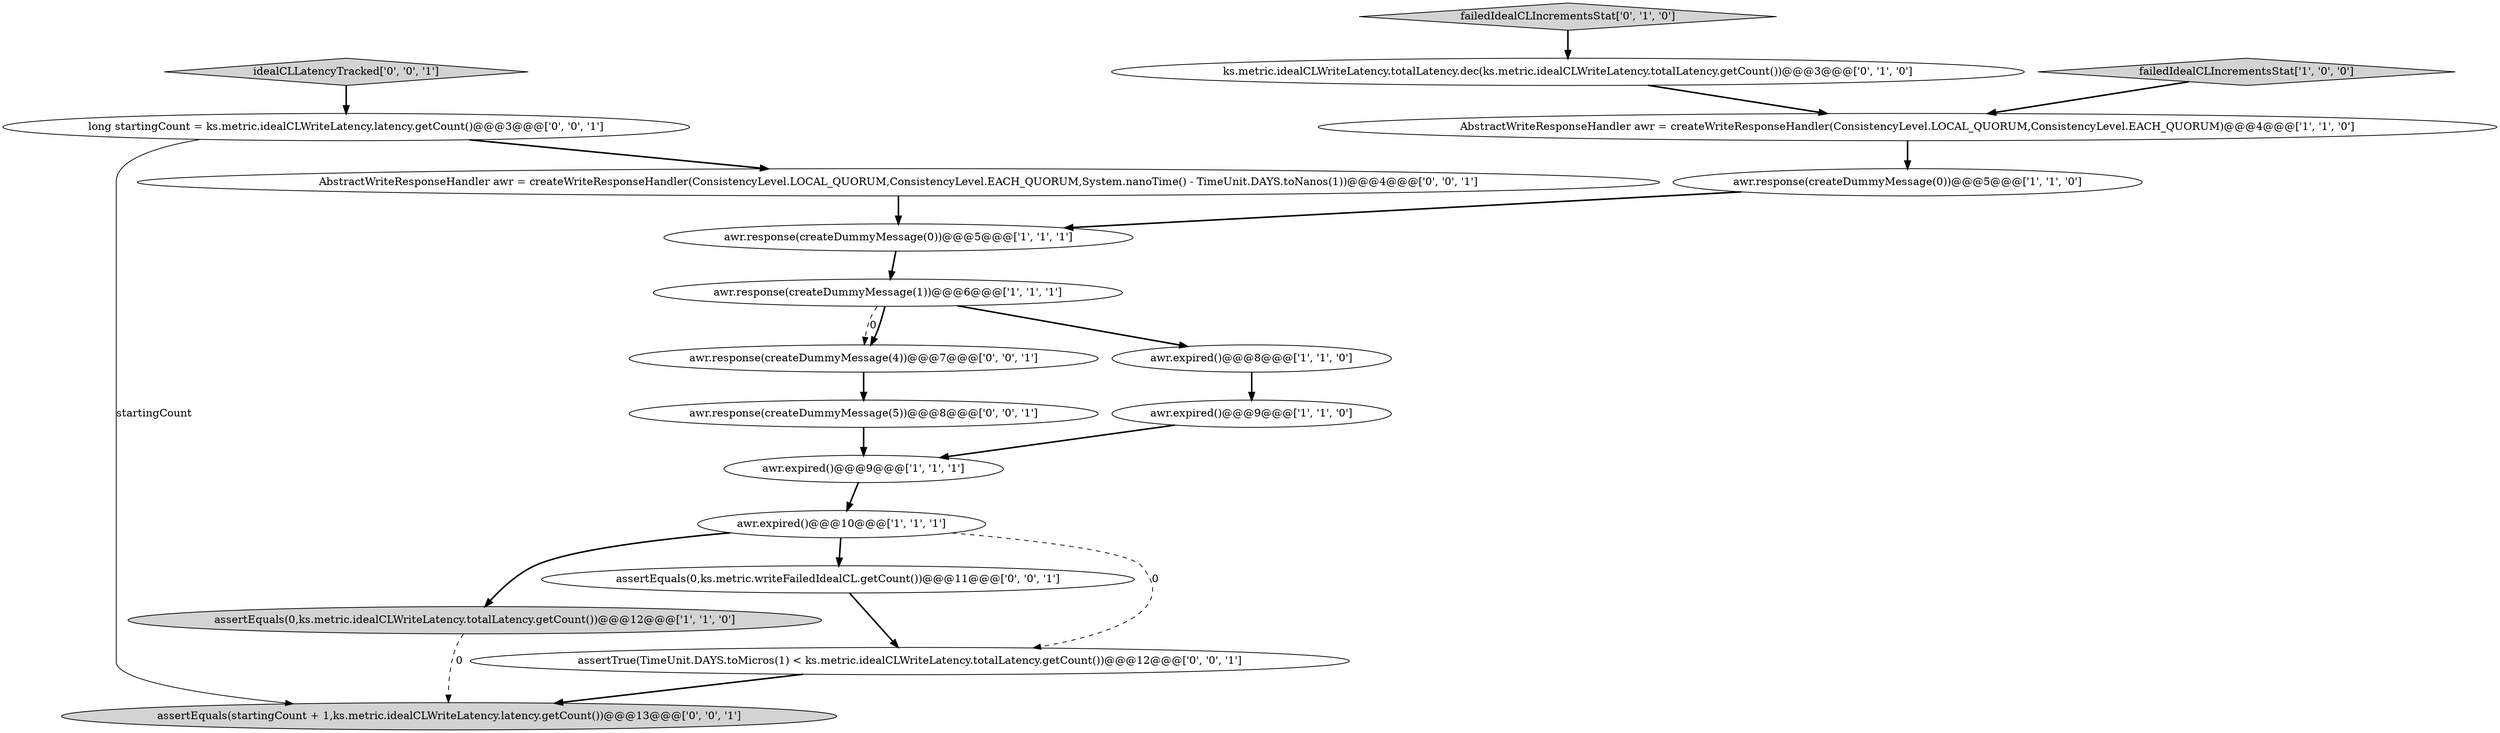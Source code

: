 digraph {
17 [style = filled, label = "assertEquals(startingCount + 1,ks.metric.idealCLWriteLatency.latency.getCount())@@@13@@@['0', '0', '1']", fillcolor = lightgray, shape = ellipse image = "AAA0AAABBB3BBB"];
14 [style = filled, label = "idealCLLatencyTracked['0', '0', '1']", fillcolor = lightgray, shape = diamond image = "AAA0AAABBB3BBB"];
9 [style = filled, label = "awr.expired()@@@10@@@['1', '1', '1']", fillcolor = white, shape = ellipse image = "AAA0AAABBB1BBB"];
19 [style = filled, label = "assertTrue(TimeUnit.DAYS.toMicros(1) < ks.metric.idealCLWriteLatency.totalLatency.getCount())@@@12@@@['0', '0', '1']", fillcolor = white, shape = ellipse image = "AAA0AAABBB3BBB"];
7 [style = filled, label = "failedIdealCLIncrementsStat['1', '0', '0']", fillcolor = lightgray, shape = diamond image = "AAA0AAABBB1BBB"];
11 [style = filled, label = "ks.metric.idealCLWriteLatency.totalLatency.dec(ks.metric.idealCLWriteLatency.totalLatency.getCount())@@@3@@@['0', '1', '0']", fillcolor = white, shape = ellipse image = "AAA1AAABBB2BBB"];
3 [style = filled, label = "awr.response(createDummyMessage(0))@@@5@@@['1', '1', '1']", fillcolor = white, shape = ellipse image = "AAA0AAABBB1BBB"];
8 [style = filled, label = "awr.expired()@@@9@@@['1', '1', '1']", fillcolor = white, shape = ellipse image = "AAA0AAABBB1BBB"];
13 [style = filled, label = "awr.response(createDummyMessage(4))@@@7@@@['0', '0', '1']", fillcolor = white, shape = ellipse image = "AAA0AAABBB3BBB"];
16 [style = filled, label = "AbstractWriteResponseHandler awr = createWriteResponseHandler(ConsistencyLevel.LOCAL_QUORUM,ConsistencyLevel.EACH_QUORUM,System.nanoTime() - TimeUnit.DAYS.toNanos(1))@@@4@@@['0', '0', '1']", fillcolor = white, shape = ellipse image = "AAA0AAABBB3BBB"];
6 [style = filled, label = "assertEquals(0,ks.metric.idealCLWriteLatency.totalLatency.getCount())@@@12@@@['1', '1', '0']", fillcolor = lightgray, shape = ellipse image = "AAA0AAABBB1BBB"];
5 [style = filled, label = "awr.response(createDummyMessage(1))@@@6@@@['1', '1', '1']", fillcolor = white, shape = ellipse image = "AAA0AAABBB1BBB"];
12 [style = filled, label = "assertEquals(0,ks.metric.writeFailedIdealCL.getCount())@@@11@@@['0', '0', '1']", fillcolor = white, shape = ellipse image = "AAA0AAABBB3BBB"];
2 [style = filled, label = "awr.response(createDummyMessage(0))@@@5@@@['1', '1', '0']", fillcolor = white, shape = ellipse image = "AAA0AAABBB1BBB"];
0 [style = filled, label = "AbstractWriteResponseHandler awr = createWriteResponseHandler(ConsistencyLevel.LOCAL_QUORUM,ConsistencyLevel.EACH_QUORUM)@@@4@@@['1', '1', '0']", fillcolor = white, shape = ellipse image = "AAA0AAABBB1BBB"];
4 [style = filled, label = "awr.expired()@@@8@@@['1', '1', '0']", fillcolor = white, shape = ellipse image = "AAA0AAABBB1BBB"];
1 [style = filled, label = "awr.expired()@@@9@@@['1', '1', '0']", fillcolor = white, shape = ellipse image = "AAA0AAABBB1BBB"];
15 [style = filled, label = "long startingCount = ks.metric.idealCLWriteLatency.latency.getCount()@@@3@@@['0', '0', '1']", fillcolor = white, shape = ellipse image = "AAA0AAABBB3BBB"];
10 [style = filled, label = "failedIdealCLIncrementsStat['0', '1', '0']", fillcolor = lightgray, shape = diamond image = "AAA0AAABBB2BBB"];
18 [style = filled, label = "awr.response(createDummyMessage(5))@@@8@@@['0', '0', '1']", fillcolor = white, shape = ellipse image = "AAA0AAABBB3BBB"];
15->17 [style = solid, label="startingCount"];
5->13 [style = dashed, label="0"];
8->9 [style = bold, label=""];
11->0 [style = bold, label=""];
1->8 [style = bold, label=""];
6->17 [style = dashed, label="0"];
10->11 [style = bold, label=""];
3->5 [style = bold, label=""];
13->18 [style = bold, label=""];
5->4 [style = bold, label=""];
5->13 [style = bold, label=""];
4->1 [style = bold, label=""];
9->6 [style = bold, label=""];
2->3 [style = bold, label=""];
9->19 [style = dashed, label="0"];
16->3 [style = bold, label=""];
19->17 [style = bold, label=""];
7->0 [style = bold, label=""];
12->19 [style = bold, label=""];
15->16 [style = bold, label=""];
18->8 [style = bold, label=""];
0->2 [style = bold, label=""];
14->15 [style = bold, label=""];
9->12 [style = bold, label=""];
}
